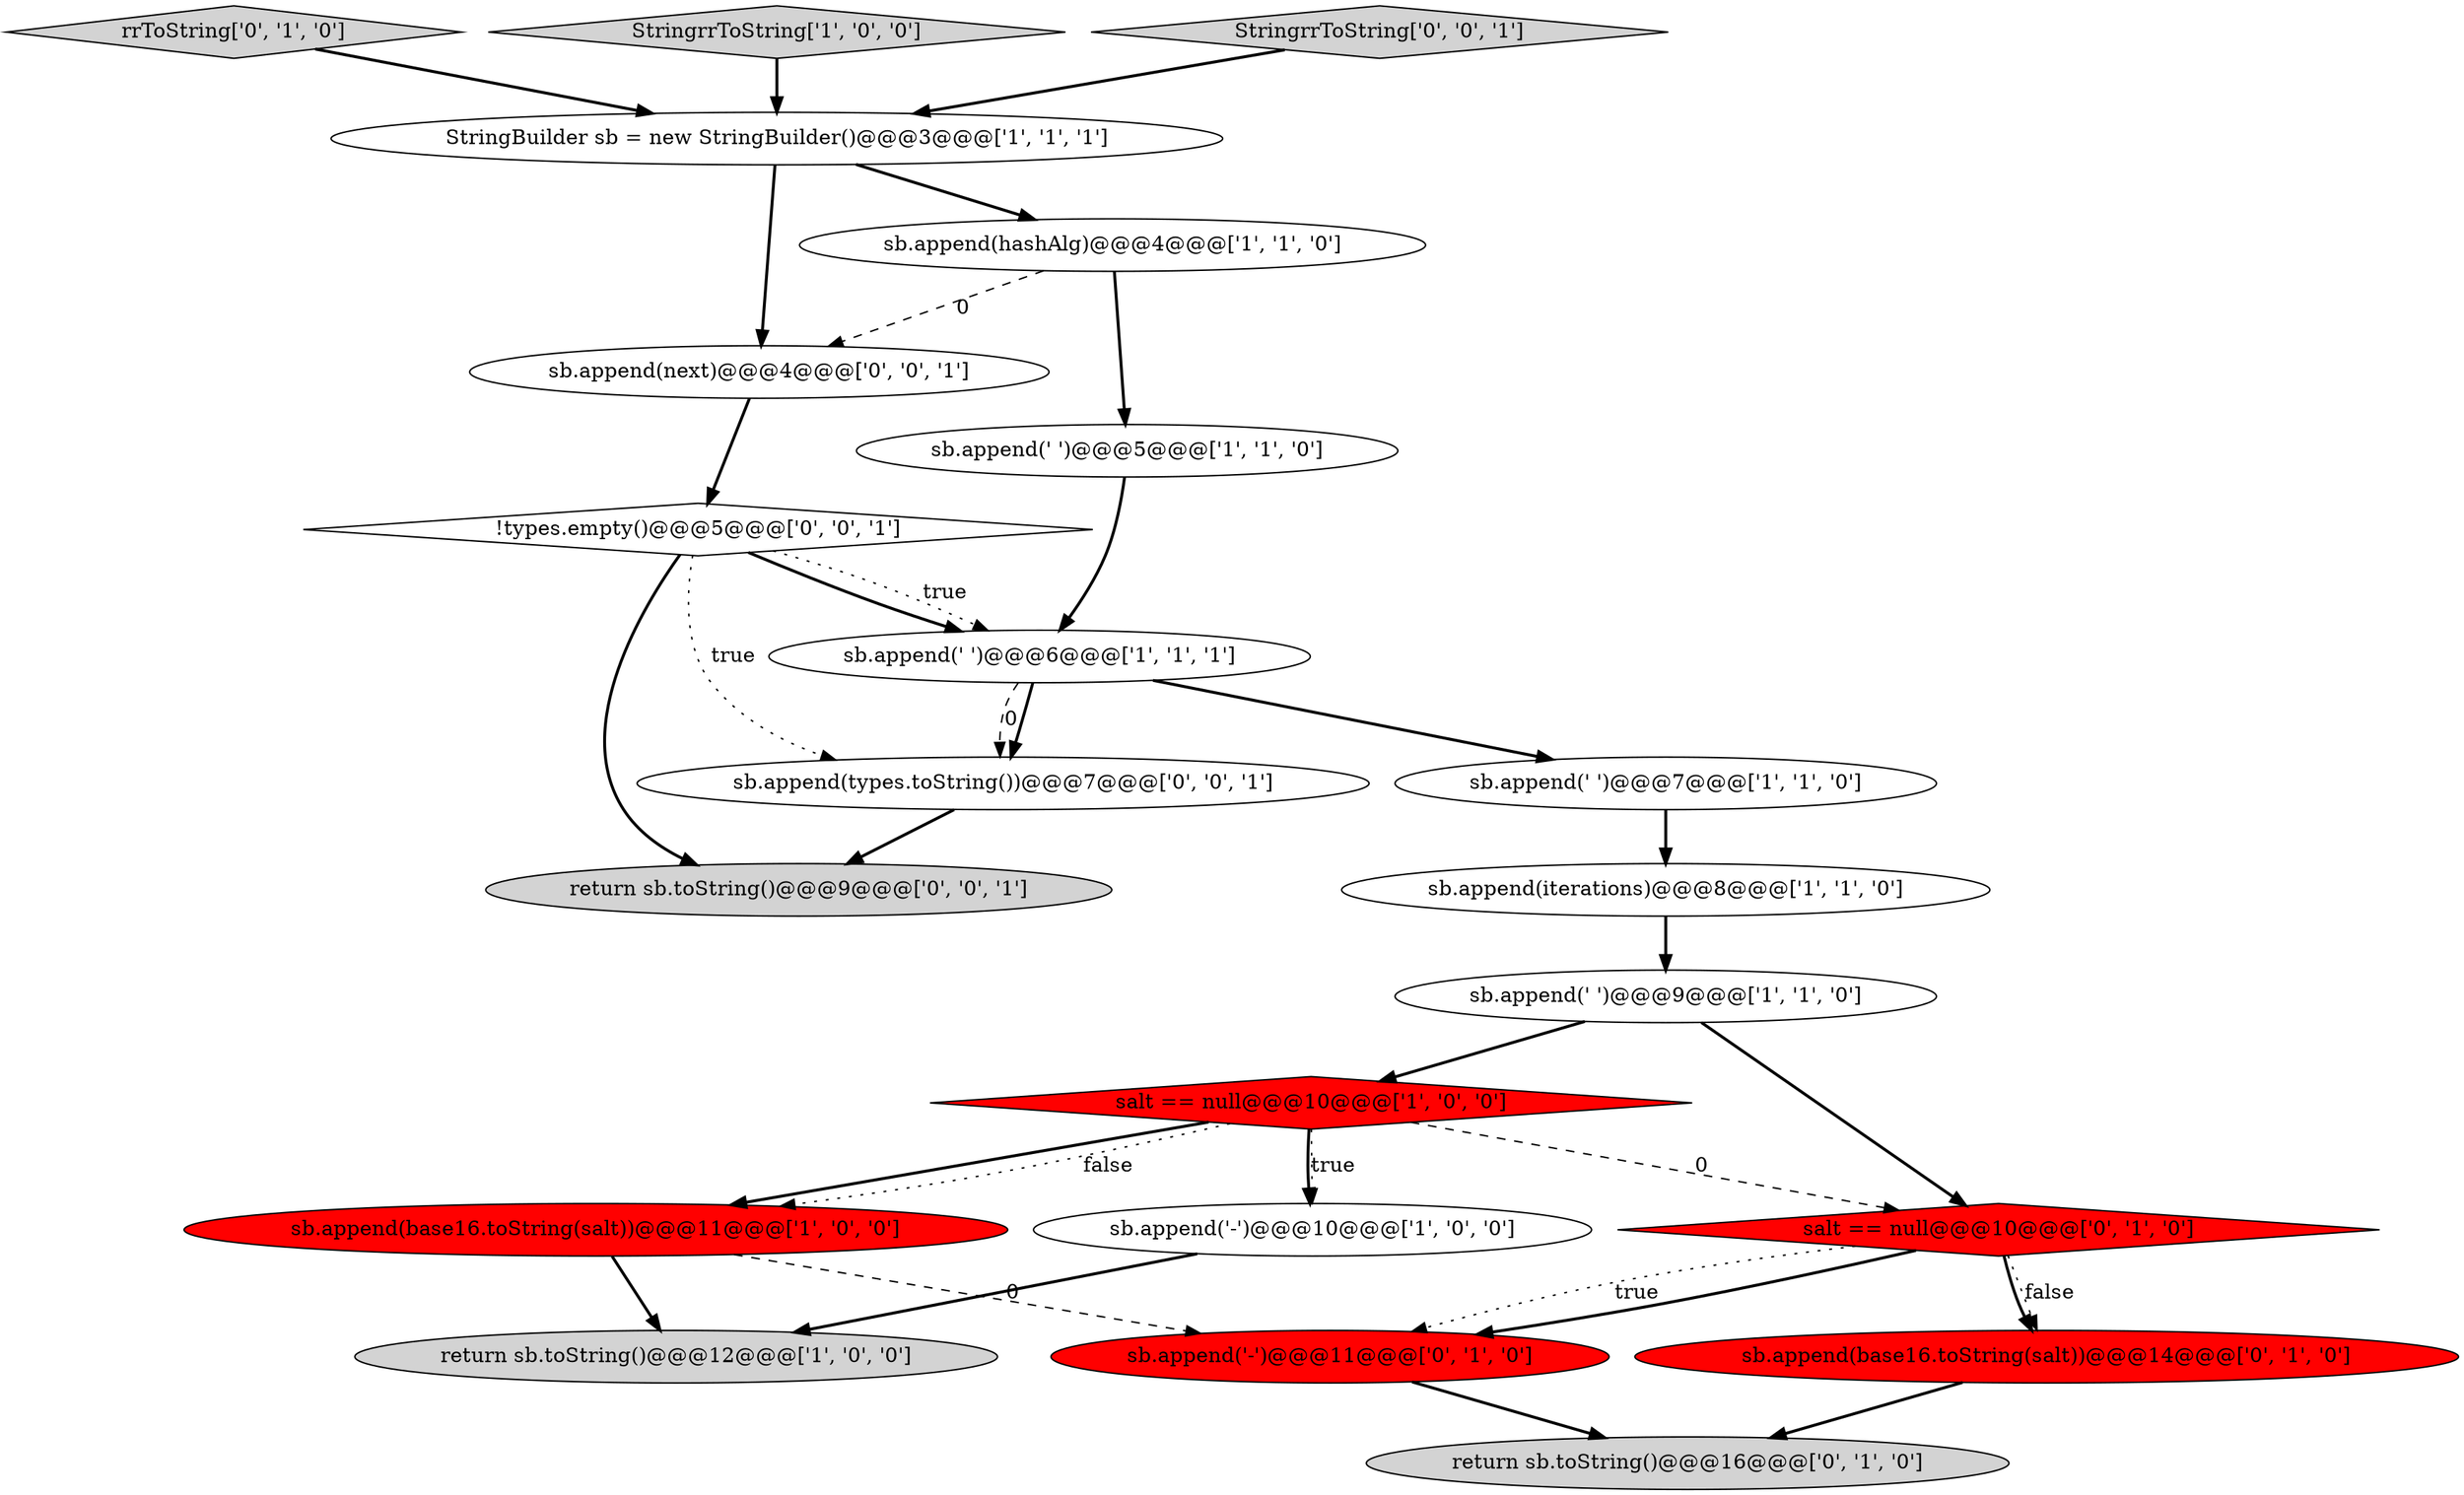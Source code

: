 digraph {
7 [style = filled, label = "salt == null@@@10@@@['1', '0', '0']", fillcolor = red, shape = diamond image = "AAA1AAABBB1BBB"];
18 [style = filled, label = "return sb.toString()@@@9@@@['0', '0', '1']", fillcolor = lightgray, shape = ellipse image = "AAA0AAABBB3BBB"];
16 [style = filled, label = "rrToString['0', '1', '0']", fillcolor = lightgray, shape = diamond image = "AAA0AAABBB2BBB"];
0 [style = filled, label = "sb.append(' ')@@@7@@@['1', '1', '0']", fillcolor = white, shape = ellipse image = "AAA0AAABBB1BBB"];
3 [style = filled, label = "sb.append(iterations)@@@8@@@['1', '1', '0']", fillcolor = white, shape = ellipse image = "AAA0AAABBB1BBB"];
13 [style = filled, label = "sb.append('-')@@@11@@@['0', '1', '0']", fillcolor = red, shape = ellipse image = "AAA1AAABBB2BBB"];
8 [style = filled, label = "sb.append(base16.toString(salt))@@@11@@@['1', '0', '0']", fillcolor = red, shape = ellipse image = "AAA1AAABBB1BBB"];
17 [style = filled, label = "sb.append(next)@@@4@@@['0', '0', '1']", fillcolor = white, shape = ellipse image = "AAA0AAABBB3BBB"];
1 [style = filled, label = "sb.append('-')@@@10@@@['1', '0', '0']", fillcolor = white, shape = ellipse image = "AAA0AAABBB1BBB"];
5 [style = filled, label = "StringBuilder sb = new StringBuilder()@@@3@@@['1', '1', '1']", fillcolor = white, shape = ellipse image = "AAA0AAABBB1BBB"];
15 [style = filled, label = "sb.append(base16.toString(salt))@@@14@@@['0', '1', '0']", fillcolor = red, shape = ellipse image = "AAA1AAABBB2BBB"];
9 [style = filled, label = "StringrrToString['1', '0', '0']", fillcolor = lightgray, shape = diamond image = "AAA0AAABBB1BBB"];
12 [style = filled, label = "return sb.toString()@@@16@@@['0', '1', '0']", fillcolor = lightgray, shape = ellipse image = "AAA0AAABBB2BBB"];
4 [style = filled, label = "sb.append(hashAlg)@@@4@@@['1', '1', '0']", fillcolor = white, shape = ellipse image = "AAA0AAABBB1BBB"];
2 [style = filled, label = "return sb.toString()@@@12@@@['1', '0', '0']", fillcolor = lightgray, shape = ellipse image = "AAA0AAABBB1BBB"];
19 [style = filled, label = "sb.append(types.toString())@@@7@@@['0', '0', '1']", fillcolor = white, shape = ellipse image = "AAA0AAABBB3BBB"];
10 [style = filled, label = "sb.append(' ')@@@6@@@['1', '1', '1']", fillcolor = white, shape = ellipse image = "AAA0AAABBB1BBB"];
14 [style = filled, label = "salt == null@@@10@@@['0', '1', '0']", fillcolor = red, shape = diamond image = "AAA1AAABBB2BBB"];
21 [style = filled, label = "!types.empty()@@@5@@@['0', '0', '1']", fillcolor = white, shape = diamond image = "AAA0AAABBB3BBB"];
6 [style = filled, label = "sb.append(' ')@@@5@@@['1', '1', '0']", fillcolor = white, shape = ellipse image = "AAA0AAABBB1BBB"];
20 [style = filled, label = "StringrrToString['0', '0', '1']", fillcolor = lightgray, shape = diamond image = "AAA0AAABBB3BBB"];
11 [style = filled, label = "sb.append(' ')@@@9@@@['1', '1', '0']", fillcolor = white, shape = ellipse image = "AAA0AAABBB1BBB"];
0->3 [style = bold, label=""];
21->10 [style = bold, label=""];
19->18 [style = bold, label=""];
7->1 [style = bold, label=""];
4->17 [style = dashed, label="0"];
11->14 [style = bold, label=""];
4->6 [style = bold, label=""];
10->19 [style = dashed, label="0"];
7->14 [style = dashed, label="0"];
10->19 [style = bold, label=""];
3->11 [style = bold, label=""];
21->10 [style = dotted, label="true"];
7->8 [style = bold, label=""];
5->17 [style = bold, label=""];
21->18 [style = bold, label=""];
14->13 [style = dotted, label="true"];
20->5 [style = bold, label=""];
8->13 [style = dashed, label="0"];
13->12 [style = bold, label=""];
8->2 [style = bold, label=""];
7->8 [style = dotted, label="false"];
6->10 [style = bold, label=""];
21->19 [style = dotted, label="true"];
10->0 [style = bold, label=""];
5->4 [style = bold, label=""];
9->5 [style = bold, label=""];
16->5 [style = bold, label=""];
14->15 [style = bold, label=""];
1->2 [style = bold, label=""];
15->12 [style = bold, label=""];
14->13 [style = bold, label=""];
7->1 [style = dotted, label="true"];
17->21 [style = bold, label=""];
11->7 [style = bold, label=""];
14->15 [style = dotted, label="false"];
}
